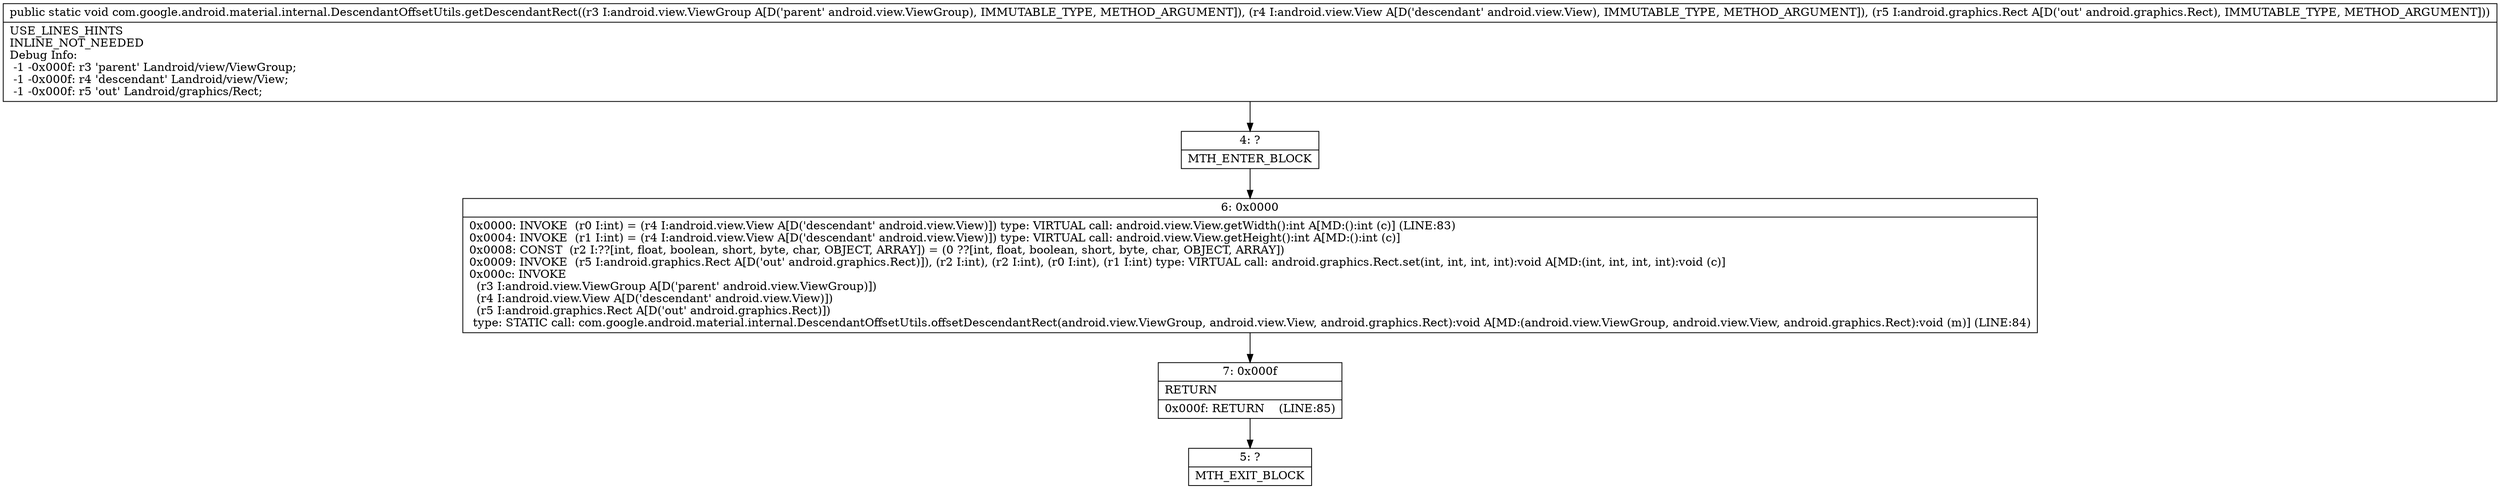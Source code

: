 digraph "CFG forcom.google.android.material.internal.DescendantOffsetUtils.getDescendantRect(Landroid\/view\/ViewGroup;Landroid\/view\/View;Landroid\/graphics\/Rect;)V" {
Node_4 [shape=record,label="{4\:\ ?|MTH_ENTER_BLOCK\l}"];
Node_6 [shape=record,label="{6\:\ 0x0000|0x0000: INVOKE  (r0 I:int) = (r4 I:android.view.View A[D('descendant' android.view.View)]) type: VIRTUAL call: android.view.View.getWidth():int A[MD:():int (c)] (LINE:83)\l0x0004: INVOKE  (r1 I:int) = (r4 I:android.view.View A[D('descendant' android.view.View)]) type: VIRTUAL call: android.view.View.getHeight():int A[MD:():int (c)]\l0x0008: CONST  (r2 I:??[int, float, boolean, short, byte, char, OBJECT, ARRAY]) = (0 ??[int, float, boolean, short, byte, char, OBJECT, ARRAY]) \l0x0009: INVOKE  (r5 I:android.graphics.Rect A[D('out' android.graphics.Rect)]), (r2 I:int), (r2 I:int), (r0 I:int), (r1 I:int) type: VIRTUAL call: android.graphics.Rect.set(int, int, int, int):void A[MD:(int, int, int, int):void (c)]\l0x000c: INVOKE  \l  (r3 I:android.view.ViewGroup A[D('parent' android.view.ViewGroup)])\l  (r4 I:android.view.View A[D('descendant' android.view.View)])\l  (r5 I:android.graphics.Rect A[D('out' android.graphics.Rect)])\l type: STATIC call: com.google.android.material.internal.DescendantOffsetUtils.offsetDescendantRect(android.view.ViewGroup, android.view.View, android.graphics.Rect):void A[MD:(android.view.ViewGroup, android.view.View, android.graphics.Rect):void (m)] (LINE:84)\l}"];
Node_7 [shape=record,label="{7\:\ 0x000f|RETURN\l|0x000f: RETURN    (LINE:85)\l}"];
Node_5 [shape=record,label="{5\:\ ?|MTH_EXIT_BLOCK\l}"];
MethodNode[shape=record,label="{public static void com.google.android.material.internal.DescendantOffsetUtils.getDescendantRect((r3 I:android.view.ViewGroup A[D('parent' android.view.ViewGroup), IMMUTABLE_TYPE, METHOD_ARGUMENT]), (r4 I:android.view.View A[D('descendant' android.view.View), IMMUTABLE_TYPE, METHOD_ARGUMENT]), (r5 I:android.graphics.Rect A[D('out' android.graphics.Rect), IMMUTABLE_TYPE, METHOD_ARGUMENT]))  | USE_LINES_HINTS\lINLINE_NOT_NEEDED\lDebug Info:\l  \-1 \-0x000f: r3 'parent' Landroid\/view\/ViewGroup;\l  \-1 \-0x000f: r4 'descendant' Landroid\/view\/View;\l  \-1 \-0x000f: r5 'out' Landroid\/graphics\/Rect;\l}"];
MethodNode -> Node_4;Node_4 -> Node_6;
Node_6 -> Node_7;
Node_7 -> Node_5;
}

